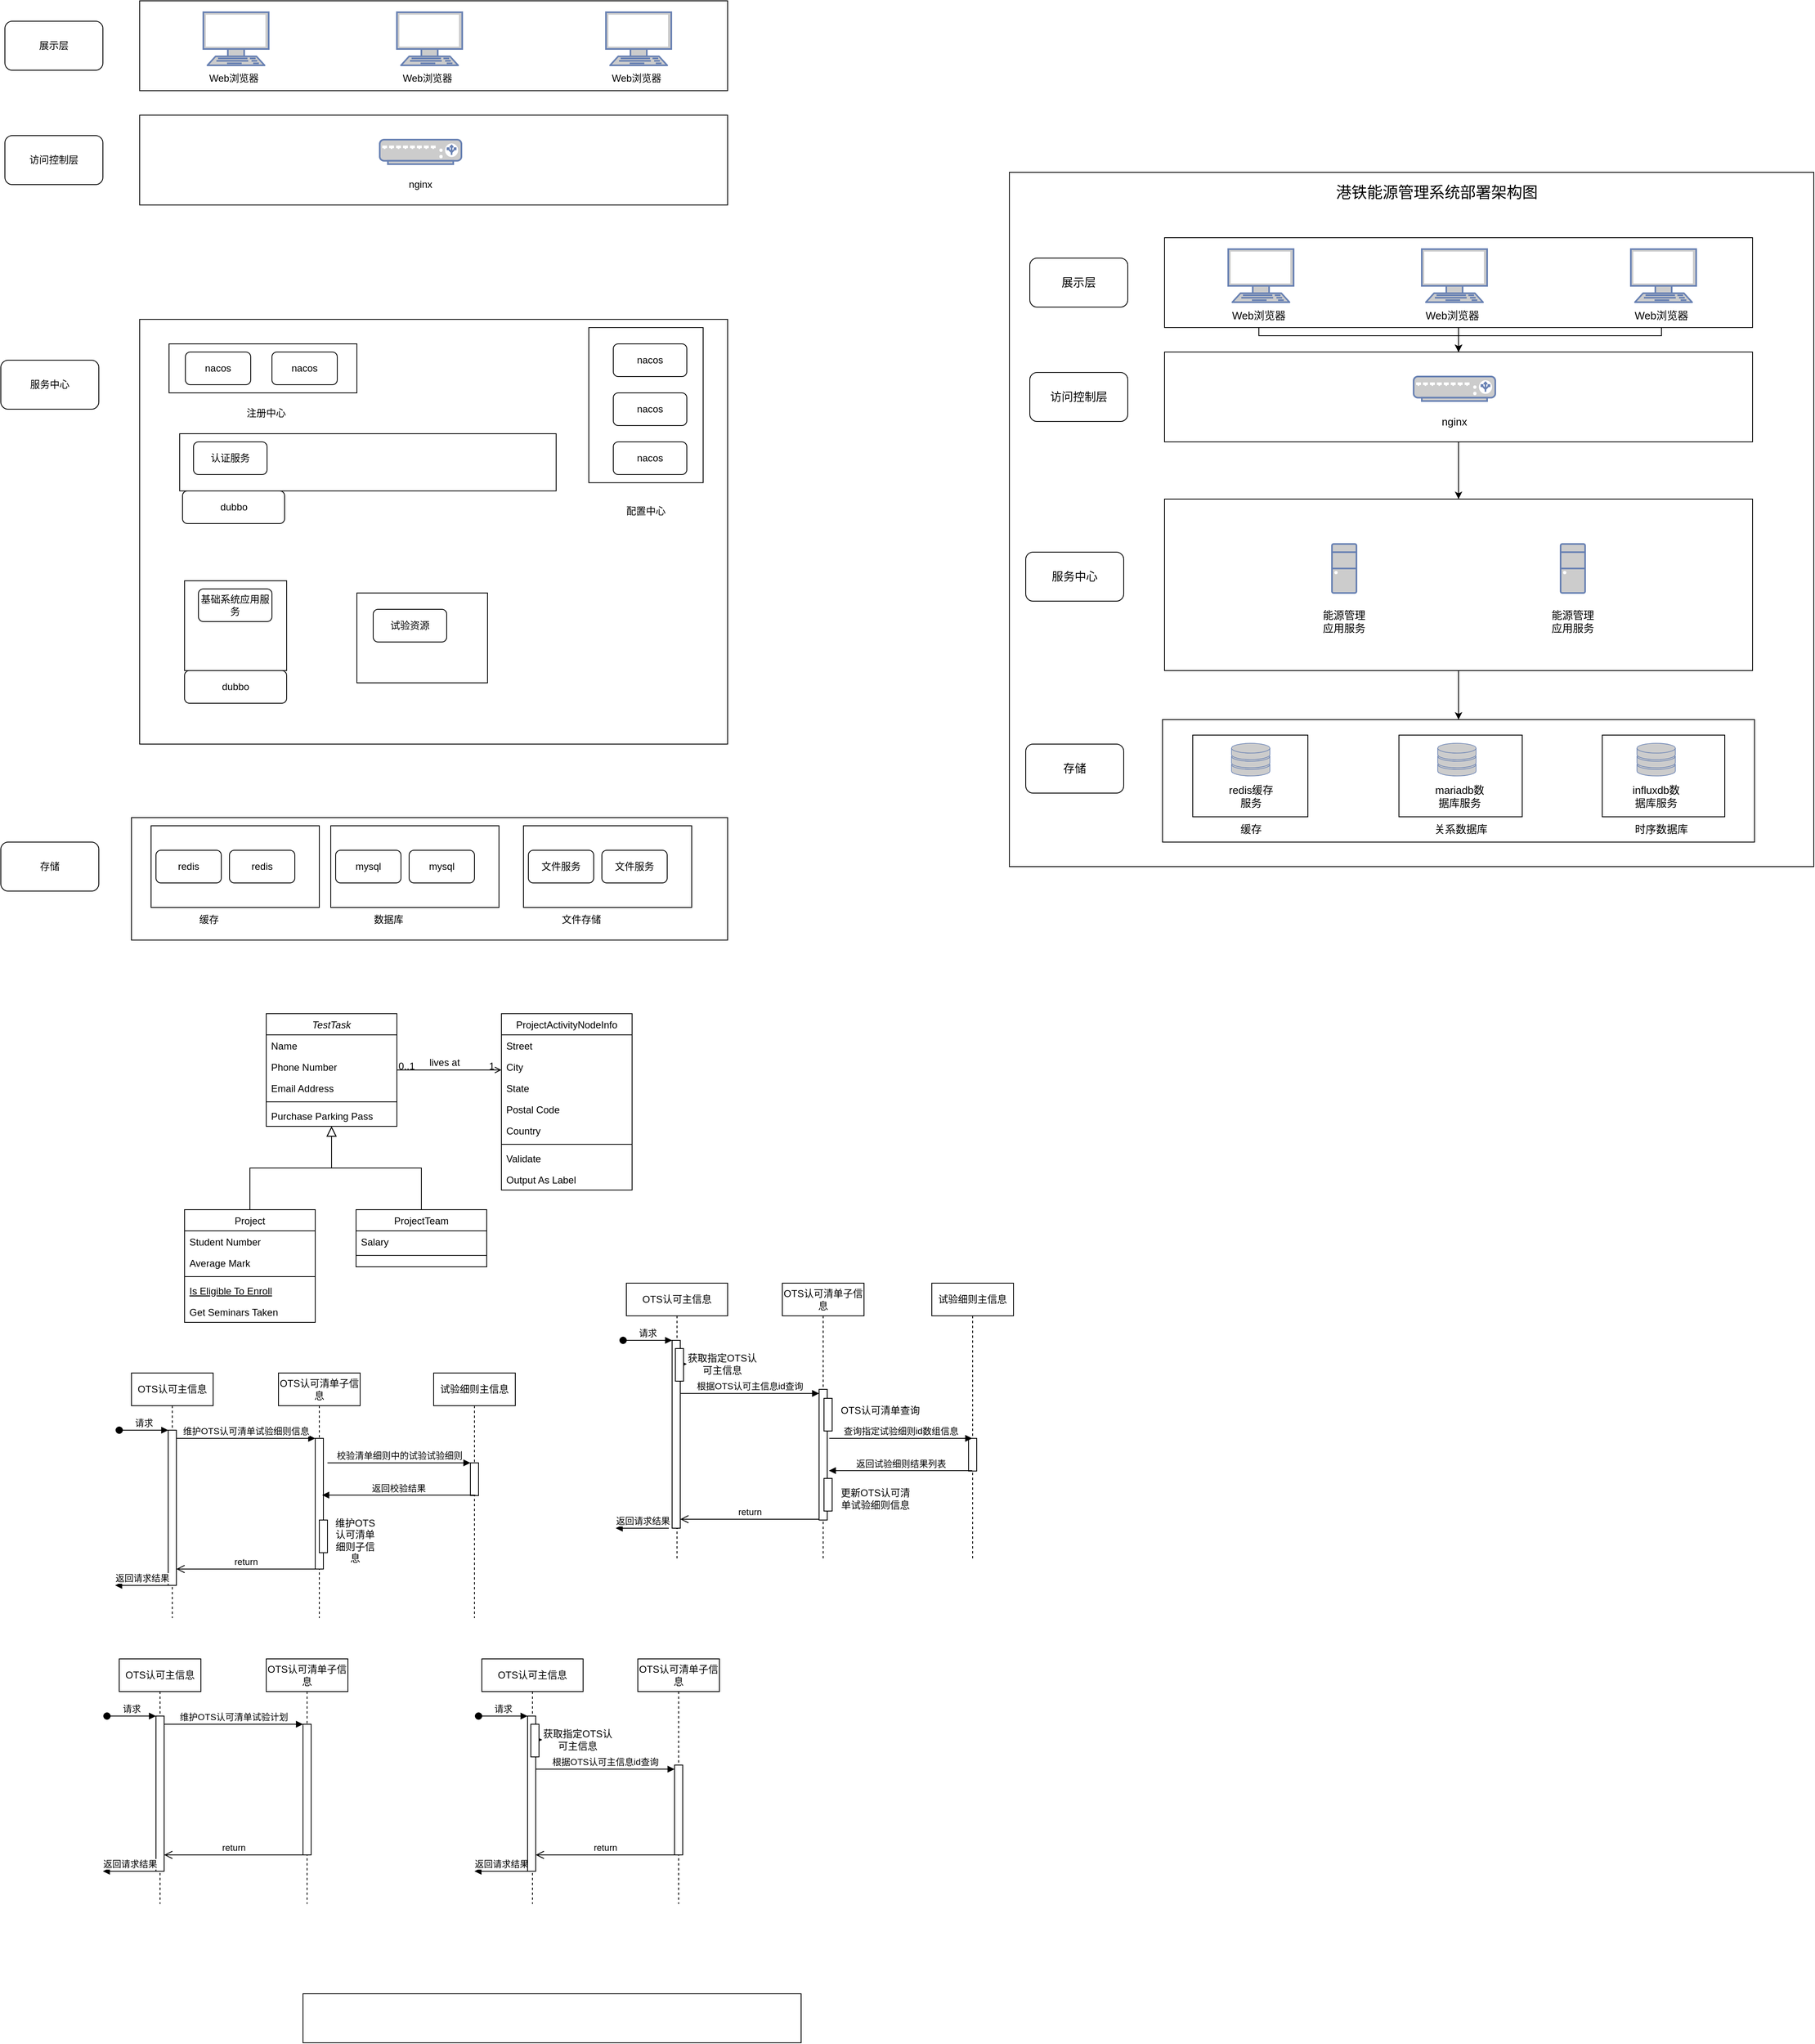 <mxfile version="22.0.8" type="github">
  <diagram name="第 1 页" id="N2apjxpWbYqQif2-I4x0">
    <mxGraphModel dx="1687" dy="2051" grid="1" gridSize="10" guides="1" tooltips="1" connect="1" arrows="1" fold="1" page="1" pageScale="1" pageWidth="827" pageHeight="1169" math="0" shadow="0">
      <root>
        <mxCell id="0" />
        <mxCell id="1" parent="0" />
        <mxCell id="O4YrnvuTXGR2Y_Uj8qS_-83" value="" style="rounded=0;whiteSpace=wrap;html=1;" vertex="1" parent="1">
          <mxGeometry x="1305" y="170" width="985" height="850" as="geometry" />
        </mxCell>
        <mxCell id="Pd4GgcT9B95wRbPPcqMi-3" value="服务中心" style="rounded=1;whiteSpace=wrap;html=1;" parent="1" vertex="1">
          <mxGeometry x="70" y="400" width="120" height="60" as="geometry" />
        </mxCell>
        <mxCell id="Pd4GgcT9B95wRbPPcqMi-9" value="" style="rounded=0;whiteSpace=wrap;html=1;" parent="1" vertex="1">
          <mxGeometry x="240" y="350" width="720" height="520" as="geometry" />
        </mxCell>
        <mxCell id="Pd4GgcT9B95wRbPPcqMi-10" value="" style="rounded=0;whiteSpace=wrap;html=1;" parent="1" vertex="1">
          <mxGeometry x="790" y="360" width="140" height="190" as="geometry" />
        </mxCell>
        <mxCell id="Pd4GgcT9B95wRbPPcqMi-11" value="nacos" style="rounded=1;whiteSpace=wrap;html=1;" parent="1" vertex="1">
          <mxGeometry x="820" y="380" width="90" height="40" as="geometry" />
        </mxCell>
        <mxCell id="Pd4GgcT9B95wRbPPcqMi-12" value="nacos" style="rounded=1;whiteSpace=wrap;html=1;" parent="1" vertex="1">
          <mxGeometry x="820" y="440" width="90" height="40" as="geometry" />
        </mxCell>
        <mxCell id="Pd4GgcT9B95wRbPPcqMi-13" value="nacos" style="rounded=1;whiteSpace=wrap;html=1;" parent="1" vertex="1">
          <mxGeometry x="820" y="500" width="90" height="40" as="geometry" />
        </mxCell>
        <mxCell id="Pd4GgcT9B95wRbPPcqMi-14" value="" style="rounded=0;whiteSpace=wrap;html=1;" parent="1" vertex="1">
          <mxGeometry x="295" y="670" width="125" height="110" as="geometry" />
        </mxCell>
        <mxCell id="Pd4GgcT9B95wRbPPcqMi-15" value="基础系统应用服务" style="rounded=1;whiteSpace=wrap;html=1;" parent="1" vertex="1">
          <mxGeometry x="312" y="680" width="90" height="40" as="geometry" />
        </mxCell>
        <mxCell id="Pd4GgcT9B95wRbPPcqMi-16" value="存储" style="rounded=1;whiteSpace=wrap;html=1;" parent="1" vertex="1">
          <mxGeometry x="70" y="990" width="120" height="60" as="geometry" />
        </mxCell>
        <mxCell id="Pd4GgcT9B95wRbPPcqMi-17" value="" style="rounded=0;whiteSpace=wrap;html=1;" parent="1" vertex="1">
          <mxGeometry x="230" y="960" width="730" height="150" as="geometry" />
        </mxCell>
        <mxCell id="Pd4GgcT9B95wRbPPcqMi-18" value="" style="rounded=0;whiteSpace=wrap;html=1;" parent="1" vertex="1">
          <mxGeometry x="254" y="970" width="206" height="100" as="geometry" />
        </mxCell>
        <mxCell id="Pd4GgcT9B95wRbPPcqMi-19" value="缓存" style="text;strokeColor=none;align=center;fillColor=none;html=1;verticalAlign=middle;whiteSpace=wrap;rounded=0;" parent="1" vertex="1">
          <mxGeometry x="295" y="1070" width="60" height="30" as="geometry" />
        </mxCell>
        <mxCell id="Pd4GgcT9B95wRbPPcqMi-20" value="redis" style="rounded=1;whiteSpace=wrap;html=1;" parent="1" vertex="1">
          <mxGeometry x="260" y="1000" width="80" height="40" as="geometry" />
        </mxCell>
        <mxCell id="Pd4GgcT9B95wRbPPcqMi-21" value="redis" style="rounded=1;whiteSpace=wrap;html=1;" parent="1" vertex="1">
          <mxGeometry x="350" y="1000" width="80" height="40" as="geometry" />
        </mxCell>
        <mxCell id="Pd4GgcT9B95wRbPPcqMi-22" value="" style="rounded=0;whiteSpace=wrap;html=1;" parent="1" vertex="1">
          <mxGeometry x="474" y="970" width="206" height="100" as="geometry" />
        </mxCell>
        <mxCell id="Pd4GgcT9B95wRbPPcqMi-23" value="数据库" style="text;strokeColor=none;align=center;fillColor=none;html=1;verticalAlign=middle;whiteSpace=wrap;rounded=0;" parent="1" vertex="1">
          <mxGeometry x="515" y="1070" width="60" height="30" as="geometry" />
        </mxCell>
        <mxCell id="Pd4GgcT9B95wRbPPcqMi-24" value="mysql" style="rounded=1;whiteSpace=wrap;html=1;" parent="1" vertex="1">
          <mxGeometry x="480" y="1000" width="80" height="40" as="geometry" />
        </mxCell>
        <mxCell id="Pd4GgcT9B95wRbPPcqMi-25" value="mysql" style="rounded=1;whiteSpace=wrap;html=1;" parent="1" vertex="1">
          <mxGeometry x="570" y="1000" width="80" height="40" as="geometry" />
        </mxCell>
        <mxCell id="Pd4GgcT9B95wRbPPcqMi-26" value="" style="rounded=0;whiteSpace=wrap;html=1;" parent="1" vertex="1">
          <mxGeometry x="710" y="970" width="206" height="100" as="geometry" />
        </mxCell>
        <mxCell id="Pd4GgcT9B95wRbPPcqMi-27" value="文件存储" style="text;strokeColor=none;align=center;fillColor=none;html=1;verticalAlign=middle;whiteSpace=wrap;rounded=0;" parent="1" vertex="1">
          <mxGeometry x="751" y="1070" width="60" height="30" as="geometry" />
        </mxCell>
        <mxCell id="Pd4GgcT9B95wRbPPcqMi-28" value="文件服务" style="rounded=1;whiteSpace=wrap;html=1;" parent="1" vertex="1">
          <mxGeometry x="716" y="1000" width="80" height="40" as="geometry" />
        </mxCell>
        <mxCell id="Pd4GgcT9B95wRbPPcqMi-29" value="文件服务" style="rounded=1;whiteSpace=wrap;html=1;" parent="1" vertex="1">
          <mxGeometry x="806" y="1000" width="80" height="40" as="geometry" />
        </mxCell>
        <mxCell id="33msQv8YJ-fLfwgcdkw9-1" value="TestTask" style="swimlane;fontStyle=2;align=center;verticalAlign=top;childLayout=stackLayout;horizontal=1;startSize=26;horizontalStack=0;resizeParent=1;resizeLast=0;collapsible=1;marginBottom=0;rounded=0;shadow=0;strokeWidth=1;" parent="1" vertex="1">
          <mxGeometry x="395" y="1200" width="160" height="138" as="geometry">
            <mxRectangle x="230" y="140" width="160" height="26" as="alternateBounds" />
          </mxGeometry>
        </mxCell>
        <mxCell id="33msQv8YJ-fLfwgcdkw9-2" value="Name" style="text;align=left;verticalAlign=top;spacingLeft=4;spacingRight=4;overflow=hidden;rotatable=0;points=[[0,0.5],[1,0.5]];portConstraint=eastwest;" parent="33msQv8YJ-fLfwgcdkw9-1" vertex="1">
          <mxGeometry y="26" width="160" height="26" as="geometry" />
        </mxCell>
        <mxCell id="33msQv8YJ-fLfwgcdkw9-3" value="Phone Number" style="text;align=left;verticalAlign=top;spacingLeft=4;spacingRight=4;overflow=hidden;rotatable=0;points=[[0,0.5],[1,0.5]];portConstraint=eastwest;rounded=0;shadow=0;html=0;" parent="33msQv8YJ-fLfwgcdkw9-1" vertex="1">
          <mxGeometry y="52" width="160" height="26" as="geometry" />
        </mxCell>
        <mxCell id="33msQv8YJ-fLfwgcdkw9-4" value="Email Address" style="text;align=left;verticalAlign=top;spacingLeft=4;spacingRight=4;overflow=hidden;rotatable=0;points=[[0,0.5],[1,0.5]];portConstraint=eastwest;rounded=0;shadow=0;html=0;" parent="33msQv8YJ-fLfwgcdkw9-1" vertex="1">
          <mxGeometry y="78" width="160" height="26" as="geometry" />
        </mxCell>
        <mxCell id="33msQv8YJ-fLfwgcdkw9-5" value="" style="line;html=1;strokeWidth=1;align=left;verticalAlign=middle;spacingTop=-1;spacingLeft=3;spacingRight=3;rotatable=0;labelPosition=right;points=[];portConstraint=eastwest;" parent="33msQv8YJ-fLfwgcdkw9-1" vertex="1">
          <mxGeometry y="104" width="160" height="8" as="geometry" />
        </mxCell>
        <mxCell id="33msQv8YJ-fLfwgcdkw9-6" value="Purchase Parking Pass" style="text;align=left;verticalAlign=top;spacingLeft=4;spacingRight=4;overflow=hidden;rotatable=0;points=[[0,0.5],[1,0.5]];portConstraint=eastwest;" parent="33msQv8YJ-fLfwgcdkw9-1" vertex="1">
          <mxGeometry y="112" width="160" height="26" as="geometry" />
        </mxCell>
        <mxCell id="33msQv8YJ-fLfwgcdkw9-7" value="Project" style="swimlane;fontStyle=0;align=center;verticalAlign=top;childLayout=stackLayout;horizontal=1;startSize=26;horizontalStack=0;resizeParent=1;resizeLast=0;collapsible=1;marginBottom=0;rounded=0;shadow=0;strokeWidth=1;" parent="1" vertex="1">
          <mxGeometry x="295" y="1440" width="160" height="138" as="geometry">
            <mxRectangle x="130" y="380" width="160" height="26" as="alternateBounds" />
          </mxGeometry>
        </mxCell>
        <mxCell id="33msQv8YJ-fLfwgcdkw9-8" value="Student Number" style="text;align=left;verticalAlign=top;spacingLeft=4;spacingRight=4;overflow=hidden;rotatable=0;points=[[0,0.5],[1,0.5]];portConstraint=eastwest;" parent="33msQv8YJ-fLfwgcdkw9-7" vertex="1">
          <mxGeometry y="26" width="160" height="26" as="geometry" />
        </mxCell>
        <mxCell id="33msQv8YJ-fLfwgcdkw9-9" value="Average Mark" style="text;align=left;verticalAlign=top;spacingLeft=4;spacingRight=4;overflow=hidden;rotatable=0;points=[[0,0.5],[1,0.5]];portConstraint=eastwest;rounded=0;shadow=0;html=0;" parent="33msQv8YJ-fLfwgcdkw9-7" vertex="1">
          <mxGeometry y="52" width="160" height="26" as="geometry" />
        </mxCell>
        <mxCell id="33msQv8YJ-fLfwgcdkw9-10" value="" style="line;html=1;strokeWidth=1;align=left;verticalAlign=middle;spacingTop=-1;spacingLeft=3;spacingRight=3;rotatable=0;labelPosition=right;points=[];portConstraint=eastwest;" parent="33msQv8YJ-fLfwgcdkw9-7" vertex="1">
          <mxGeometry y="78" width="160" height="8" as="geometry" />
        </mxCell>
        <mxCell id="33msQv8YJ-fLfwgcdkw9-11" value="Is Eligible To Enroll" style="text;align=left;verticalAlign=top;spacingLeft=4;spacingRight=4;overflow=hidden;rotatable=0;points=[[0,0.5],[1,0.5]];portConstraint=eastwest;fontStyle=4" parent="33msQv8YJ-fLfwgcdkw9-7" vertex="1">
          <mxGeometry y="86" width="160" height="26" as="geometry" />
        </mxCell>
        <mxCell id="33msQv8YJ-fLfwgcdkw9-12" value="Get Seminars Taken" style="text;align=left;verticalAlign=top;spacingLeft=4;spacingRight=4;overflow=hidden;rotatable=0;points=[[0,0.5],[1,0.5]];portConstraint=eastwest;" parent="33msQv8YJ-fLfwgcdkw9-7" vertex="1">
          <mxGeometry y="112" width="160" height="26" as="geometry" />
        </mxCell>
        <mxCell id="33msQv8YJ-fLfwgcdkw9-13" value="" style="endArrow=block;endSize=10;endFill=0;shadow=0;strokeWidth=1;rounded=0;edgeStyle=elbowEdgeStyle;elbow=vertical;" parent="1" source="33msQv8YJ-fLfwgcdkw9-7" target="33msQv8YJ-fLfwgcdkw9-1" edge="1">
          <mxGeometry width="160" relative="1" as="geometry">
            <mxPoint x="375" y="1283" as="sourcePoint" />
            <mxPoint x="375" y="1283" as="targetPoint" />
          </mxGeometry>
        </mxCell>
        <mxCell id="33msQv8YJ-fLfwgcdkw9-14" value="ProjectTeam" style="swimlane;fontStyle=0;align=center;verticalAlign=top;childLayout=stackLayout;horizontal=1;startSize=26;horizontalStack=0;resizeParent=1;resizeLast=0;collapsible=1;marginBottom=0;rounded=0;shadow=0;strokeWidth=1;" parent="1" vertex="1">
          <mxGeometry x="505" y="1440" width="160" height="70" as="geometry">
            <mxRectangle x="340" y="380" width="170" height="26" as="alternateBounds" />
          </mxGeometry>
        </mxCell>
        <mxCell id="33msQv8YJ-fLfwgcdkw9-15" value="Salary" style="text;align=left;verticalAlign=top;spacingLeft=4;spacingRight=4;overflow=hidden;rotatable=0;points=[[0,0.5],[1,0.5]];portConstraint=eastwest;" parent="33msQv8YJ-fLfwgcdkw9-14" vertex="1">
          <mxGeometry y="26" width="160" height="26" as="geometry" />
        </mxCell>
        <mxCell id="33msQv8YJ-fLfwgcdkw9-16" value="" style="line;html=1;strokeWidth=1;align=left;verticalAlign=middle;spacingTop=-1;spacingLeft=3;spacingRight=3;rotatable=0;labelPosition=right;points=[];portConstraint=eastwest;" parent="33msQv8YJ-fLfwgcdkw9-14" vertex="1">
          <mxGeometry y="52" width="160" height="8" as="geometry" />
        </mxCell>
        <mxCell id="33msQv8YJ-fLfwgcdkw9-17" value="" style="endArrow=block;endSize=10;endFill=0;shadow=0;strokeWidth=1;rounded=0;edgeStyle=elbowEdgeStyle;elbow=vertical;" parent="1" source="33msQv8YJ-fLfwgcdkw9-14" target="33msQv8YJ-fLfwgcdkw9-1" edge="1">
          <mxGeometry width="160" relative="1" as="geometry">
            <mxPoint x="385" y="1453" as="sourcePoint" />
            <mxPoint x="485" y="1351" as="targetPoint" />
          </mxGeometry>
        </mxCell>
        <mxCell id="33msQv8YJ-fLfwgcdkw9-18" value="ProjectActivityNodeInfo" style="swimlane;fontStyle=0;align=center;verticalAlign=top;childLayout=stackLayout;horizontal=1;startSize=26;horizontalStack=0;resizeParent=1;resizeLast=0;collapsible=1;marginBottom=0;rounded=0;shadow=0;strokeWidth=1;" parent="1" vertex="1">
          <mxGeometry x="683" y="1200" width="160" height="216" as="geometry">
            <mxRectangle x="550" y="140" width="160" height="26" as="alternateBounds" />
          </mxGeometry>
        </mxCell>
        <mxCell id="33msQv8YJ-fLfwgcdkw9-19" value="Street" style="text;align=left;verticalAlign=top;spacingLeft=4;spacingRight=4;overflow=hidden;rotatable=0;points=[[0,0.5],[1,0.5]];portConstraint=eastwest;" parent="33msQv8YJ-fLfwgcdkw9-18" vertex="1">
          <mxGeometry y="26" width="160" height="26" as="geometry" />
        </mxCell>
        <mxCell id="33msQv8YJ-fLfwgcdkw9-20" value="City" style="text;align=left;verticalAlign=top;spacingLeft=4;spacingRight=4;overflow=hidden;rotatable=0;points=[[0,0.5],[1,0.5]];portConstraint=eastwest;rounded=0;shadow=0;html=0;" parent="33msQv8YJ-fLfwgcdkw9-18" vertex="1">
          <mxGeometry y="52" width="160" height="26" as="geometry" />
        </mxCell>
        <mxCell id="33msQv8YJ-fLfwgcdkw9-21" value="State" style="text;align=left;verticalAlign=top;spacingLeft=4;spacingRight=4;overflow=hidden;rotatable=0;points=[[0,0.5],[1,0.5]];portConstraint=eastwest;rounded=0;shadow=0;html=0;" parent="33msQv8YJ-fLfwgcdkw9-18" vertex="1">
          <mxGeometry y="78" width="160" height="26" as="geometry" />
        </mxCell>
        <mxCell id="33msQv8YJ-fLfwgcdkw9-22" value="Postal Code" style="text;align=left;verticalAlign=top;spacingLeft=4;spacingRight=4;overflow=hidden;rotatable=0;points=[[0,0.5],[1,0.5]];portConstraint=eastwest;rounded=0;shadow=0;html=0;" parent="33msQv8YJ-fLfwgcdkw9-18" vertex="1">
          <mxGeometry y="104" width="160" height="26" as="geometry" />
        </mxCell>
        <mxCell id="33msQv8YJ-fLfwgcdkw9-23" value="Country" style="text;align=left;verticalAlign=top;spacingLeft=4;spacingRight=4;overflow=hidden;rotatable=0;points=[[0,0.5],[1,0.5]];portConstraint=eastwest;rounded=0;shadow=0;html=0;" parent="33msQv8YJ-fLfwgcdkw9-18" vertex="1">
          <mxGeometry y="130" width="160" height="26" as="geometry" />
        </mxCell>
        <mxCell id="33msQv8YJ-fLfwgcdkw9-24" value="" style="line;html=1;strokeWidth=1;align=left;verticalAlign=middle;spacingTop=-1;spacingLeft=3;spacingRight=3;rotatable=0;labelPosition=right;points=[];portConstraint=eastwest;" parent="33msQv8YJ-fLfwgcdkw9-18" vertex="1">
          <mxGeometry y="156" width="160" height="8" as="geometry" />
        </mxCell>
        <mxCell id="33msQv8YJ-fLfwgcdkw9-25" value="Validate" style="text;align=left;verticalAlign=top;spacingLeft=4;spacingRight=4;overflow=hidden;rotatable=0;points=[[0,0.5],[1,0.5]];portConstraint=eastwest;" parent="33msQv8YJ-fLfwgcdkw9-18" vertex="1">
          <mxGeometry y="164" width="160" height="26" as="geometry" />
        </mxCell>
        <mxCell id="33msQv8YJ-fLfwgcdkw9-26" value="Output As Label" style="text;align=left;verticalAlign=top;spacingLeft=4;spacingRight=4;overflow=hidden;rotatable=0;points=[[0,0.5],[1,0.5]];portConstraint=eastwest;" parent="33msQv8YJ-fLfwgcdkw9-18" vertex="1">
          <mxGeometry y="190" width="160" height="26" as="geometry" />
        </mxCell>
        <mxCell id="33msQv8YJ-fLfwgcdkw9-27" value="" style="endArrow=open;shadow=0;strokeWidth=1;rounded=0;endFill=1;edgeStyle=elbowEdgeStyle;elbow=vertical;" parent="1" source="33msQv8YJ-fLfwgcdkw9-1" target="33msQv8YJ-fLfwgcdkw9-18" edge="1">
          <mxGeometry x="0.5" y="41" relative="1" as="geometry">
            <mxPoint x="555" y="1272" as="sourcePoint" />
            <mxPoint x="715" y="1272" as="targetPoint" />
            <mxPoint x="-40" y="32" as="offset" />
          </mxGeometry>
        </mxCell>
        <mxCell id="33msQv8YJ-fLfwgcdkw9-28" value="0..1" style="resizable=0;align=left;verticalAlign=bottom;labelBackgroundColor=none;fontSize=12;" parent="33msQv8YJ-fLfwgcdkw9-27" connectable="0" vertex="1">
          <mxGeometry x="-1" relative="1" as="geometry">
            <mxPoint y="4" as="offset" />
          </mxGeometry>
        </mxCell>
        <mxCell id="33msQv8YJ-fLfwgcdkw9-29" value="1" style="resizable=0;align=right;verticalAlign=bottom;labelBackgroundColor=none;fontSize=12;" parent="33msQv8YJ-fLfwgcdkw9-27" connectable="0" vertex="1">
          <mxGeometry x="1" relative="1" as="geometry">
            <mxPoint x="-7" y="4" as="offset" />
          </mxGeometry>
        </mxCell>
        <mxCell id="33msQv8YJ-fLfwgcdkw9-30" value="lives at" style="text;html=1;resizable=0;points=[];;align=center;verticalAlign=middle;labelBackgroundColor=none;rounded=0;shadow=0;strokeWidth=1;fontSize=12;" parent="33msQv8YJ-fLfwgcdkw9-27" vertex="1" connectable="0">
          <mxGeometry x="0.5" y="49" relative="1" as="geometry">
            <mxPoint x="-38" y="40" as="offset" />
          </mxGeometry>
        </mxCell>
        <mxCell id="4lNO0c6xA-xNhAJxHuzg-1" value="配置中心" style="text;strokeColor=none;align=center;fillColor=none;html=1;verticalAlign=middle;whiteSpace=wrap;rounded=0;" parent="1" vertex="1">
          <mxGeometry x="830" y="570" width="60" height="30" as="geometry" />
        </mxCell>
        <mxCell id="4lNO0c6xA-xNhAJxHuzg-3" value="" style="rounded=0;whiteSpace=wrap;html=1;" parent="1" vertex="1">
          <mxGeometry x="506" y="685" width="160" height="110" as="geometry" />
        </mxCell>
        <mxCell id="4lNO0c6xA-xNhAJxHuzg-4" value="试验资源" style="rounded=1;whiteSpace=wrap;html=1;" parent="1" vertex="1">
          <mxGeometry x="526" y="705" width="90" height="40" as="geometry" />
        </mxCell>
        <mxCell id="4lNO0c6xA-xNhAJxHuzg-5" value="" style="rounded=0;whiteSpace=wrap;html=1;" parent="1" vertex="1">
          <mxGeometry x="240" y="-40" width="720" height="110" as="geometry" />
        </mxCell>
        <mxCell id="4lNO0c6xA-xNhAJxHuzg-6" value="展示层" style="rounded=1;whiteSpace=wrap;html=1;" parent="1" vertex="1">
          <mxGeometry x="75" y="-15" width="120" height="60" as="geometry" />
        </mxCell>
        <mxCell id="4lNO0c6xA-xNhAJxHuzg-13" value="" style="rounded=0;whiteSpace=wrap;html=1;" parent="1" vertex="1">
          <mxGeometry x="240" y="100" width="720" height="110" as="geometry" />
        </mxCell>
        <mxCell id="4lNO0c6xA-xNhAJxHuzg-14" value="访问控制层" style="rounded=1;whiteSpace=wrap;html=1;" parent="1" vertex="1">
          <mxGeometry x="75" y="125" width="120" height="60" as="geometry" />
        </mxCell>
        <mxCell id="4lNO0c6xA-xNhAJxHuzg-17" value="&lt;font style=&quot;font-size: 19px;&quot;&gt;港铁能源管理系统部署架构图&lt;/font&gt;" style="text;strokeColor=none;align=center;fillColor=none;html=1;verticalAlign=middle;whiteSpace=wrap;rounded=0;" parent="1" vertex="1">
          <mxGeometry x="1647" y="180" width="363" height="30" as="geometry" />
        </mxCell>
        <mxCell id="Pd4GgcT9B95wRbPPcqMi-5" value="" style="rounded=0;whiteSpace=wrap;html=1;" parent="1" vertex="1">
          <mxGeometry x="276" y="380" width="230" height="60" as="geometry" />
        </mxCell>
        <mxCell id="Pd4GgcT9B95wRbPPcqMi-7" value="nacos" style="rounded=1;whiteSpace=wrap;html=1;" parent="1" vertex="1">
          <mxGeometry x="296" y="390" width="80" height="40" as="geometry" />
        </mxCell>
        <mxCell id="Pd4GgcT9B95wRbPPcqMi-8" value="nacos" style="rounded=1;whiteSpace=wrap;html=1;" parent="1" vertex="1">
          <mxGeometry x="402" y="390" width="80" height="40" as="geometry" />
        </mxCell>
        <mxCell id="4lNO0c6xA-xNhAJxHuzg-21" value="注册中心" style="text;strokeColor=none;align=center;fillColor=none;html=1;verticalAlign=middle;whiteSpace=wrap;rounded=0;" parent="1" vertex="1">
          <mxGeometry x="365" y="450" width="60" height="30" as="geometry" />
        </mxCell>
        <mxCell id="4lNO0c6xA-xNhAJxHuzg-22" value="dubbo" style="rounded=1;whiteSpace=wrap;html=1;" parent="1" vertex="1">
          <mxGeometry x="295" y="780" width="125" height="40" as="geometry" />
        </mxCell>
        <mxCell id="4lNO0c6xA-xNhAJxHuzg-23" value="" style="rounded=0;whiteSpace=wrap;html=1;" parent="1" vertex="1">
          <mxGeometry x="289" y="490" width="461" height="70" as="geometry" />
        </mxCell>
        <mxCell id="4lNO0c6xA-xNhAJxHuzg-24" value="认证服务" style="rounded=1;whiteSpace=wrap;html=1;" parent="1" vertex="1">
          <mxGeometry x="306" y="500" width="90" height="40" as="geometry" />
        </mxCell>
        <mxCell id="4lNO0c6xA-xNhAJxHuzg-25" value="dubbo" style="rounded=1;whiteSpace=wrap;html=1;" parent="1" vertex="1">
          <mxGeometry x="292.5" y="560" width="125" height="40" as="geometry" />
        </mxCell>
        <mxCell id="GepXlwdQvqpXyO91F343-1" value="OTS认可主信息" style="shape=umlLifeline;perimeter=lifelinePerimeter;whiteSpace=wrap;html=1;container=0;dropTarget=0;collapsible=0;recursiveResize=0;outlineConnect=0;portConstraint=eastwest;newEdgeStyle={&quot;edgeStyle&quot;:&quot;elbowEdgeStyle&quot;,&quot;elbow&quot;:&quot;vertical&quot;,&quot;curved&quot;:0,&quot;rounded&quot;:0};" parent="1" vertex="1">
          <mxGeometry x="230" y="1640" width="100" height="300" as="geometry" />
        </mxCell>
        <mxCell id="GepXlwdQvqpXyO91F343-2" value="" style="html=1;points=[];perimeter=orthogonalPerimeter;outlineConnect=0;targetShapes=umlLifeline;portConstraint=eastwest;newEdgeStyle={&quot;edgeStyle&quot;:&quot;elbowEdgeStyle&quot;,&quot;elbow&quot;:&quot;vertical&quot;,&quot;curved&quot;:0,&quot;rounded&quot;:0};" parent="GepXlwdQvqpXyO91F343-1" vertex="1">
          <mxGeometry x="45" y="70" width="10" height="190" as="geometry" />
        </mxCell>
        <mxCell id="GepXlwdQvqpXyO91F343-3" value="请求" style="html=1;verticalAlign=bottom;startArrow=oval;endArrow=block;startSize=8;edgeStyle=elbowEdgeStyle;elbow=vertical;curved=0;rounded=0;" parent="GepXlwdQvqpXyO91F343-1" target="GepXlwdQvqpXyO91F343-2" edge="1">
          <mxGeometry relative="1" as="geometry">
            <mxPoint x="-15" y="70" as="sourcePoint" />
          </mxGeometry>
        </mxCell>
        <mxCell id="GepXlwdQvqpXyO91F343-5" value="OTS认可清单子信息" style="shape=umlLifeline;perimeter=lifelinePerimeter;whiteSpace=wrap;html=1;container=0;dropTarget=0;collapsible=0;recursiveResize=0;outlineConnect=0;portConstraint=eastwest;newEdgeStyle={&quot;edgeStyle&quot;:&quot;elbowEdgeStyle&quot;,&quot;elbow&quot;:&quot;vertical&quot;,&quot;curved&quot;:0,&quot;rounded&quot;:0};" parent="1" vertex="1">
          <mxGeometry x="410" y="1640" width="100" height="300" as="geometry" />
        </mxCell>
        <mxCell id="GepXlwdQvqpXyO91F343-6" value="" style="html=1;points=[];perimeter=orthogonalPerimeter;outlineConnect=0;targetShapes=umlLifeline;portConstraint=eastwest;newEdgeStyle={&quot;edgeStyle&quot;:&quot;elbowEdgeStyle&quot;,&quot;elbow&quot;:&quot;vertical&quot;,&quot;curved&quot;:0,&quot;rounded&quot;:0};" parent="GepXlwdQvqpXyO91F343-5" vertex="1">
          <mxGeometry x="45" y="80" width="10" height="160" as="geometry" />
        </mxCell>
        <mxCell id="GepXlwdQvqpXyO91F343-4" value="" style="html=1;points=[];perimeter=orthogonalPerimeter;outlineConnect=0;targetShapes=umlLifeline;portConstraint=eastwest;newEdgeStyle={&quot;edgeStyle&quot;:&quot;elbowEdgeStyle&quot;,&quot;elbow&quot;:&quot;vertical&quot;,&quot;curved&quot;:0,&quot;rounded&quot;:0};" parent="GepXlwdQvqpXyO91F343-5" vertex="1">
          <mxGeometry x="50" y="180" width="10" height="40" as="geometry" />
        </mxCell>
        <mxCell id="GepXlwdQvqpXyO91F343-7" value="维护OTS认可清单试验细则信息" style="html=1;verticalAlign=bottom;endArrow=block;edgeStyle=elbowEdgeStyle;elbow=vertical;curved=0;rounded=0;" parent="1" source="GepXlwdQvqpXyO91F343-2" target="GepXlwdQvqpXyO91F343-6" edge="1">
          <mxGeometry relative="1" as="geometry">
            <mxPoint x="385" y="1730" as="sourcePoint" />
            <Array as="points">
              <mxPoint x="370" y="1720" />
            </Array>
          </mxGeometry>
        </mxCell>
        <mxCell id="GepXlwdQvqpXyO91F343-8" value="return" style="html=1;verticalAlign=bottom;endArrow=open;endSize=8;edgeStyle=elbowEdgeStyle;elbow=vertical;curved=0;rounded=0;" parent="1" source="GepXlwdQvqpXyO91F343-6" target="GepXlwdQvqpXyO91F343-2" edge="1">
          <mxGeometry relative="1" as="geometry">
            <mxPoint x="385" y="1805" as="targetPoint" />
            <Array as="points">
              <mxPoint x="380" y="1880" />
            </Array>
          </mxGeometry>
        </mxCell>
        <mxCell id="JtlpZqqgeSd22oeA1jQs-1" value="试验细则主信息" style="shape=umlLifeline;perimeter=lifelinePerimeter;whiteSpace=wrap;html=1;container=0;dropTarget=0;collapsible=0;recursiveResize=0;outlineConnect=0;portConstraint=eastwest;newEdgeStyle={&quot;edgeStyle&quot;:&quot;elbowEdgeStyle&quot;,&quot;elbow&quot;:&quot;vertical&quot;,&quot;curved&quot;:0,&quot;rounded&quot;:0};" parent="1" vertex="1">
          <mxGeometry x="600" y="1640" width="100" height="300" as="geometry" />
        </mxCell>
        <mxCell id="JtlpZqqgeSd22oeA1jQs-2" value="" style="html=1;points=[];perimeter=orthogonalPerimeter;outlineConnect=0;targetShapes=umlLifeline;portConstraint=eastwest;newEdgeStyle={&quot;edgeStyle&quot;:&quot;elbowEdgeStyle&quot;,&quot;elbow&quot;:&quot;vertical&quot;,&quot;curved&quot;:0,&quot;rounded&quot;:0};" parent="JtlpZqqgeSd22oeA1jQs-1" vertex="1">
          <mxGeometry x="45" y="110" width="10" height="40" as="geometry" />
        </mxCell>
        <mxCell id="JtlpZqqgeSd22oeA1jQs-3" value="校验清单细则中的试验试验细则" style="html=1;verticalAlign=bottom;endArrow=block;edgeStyle=elbowEdgeStyle;elbow=vertical;curved=0;rounded=0;" parent="1" edge="1">
          <mxGeometry relative="1" as="geometry">
            <mxPoint x="470" y="1750" as="sourcePoint" />
            <Array as="points">
              <mxPoint x="560" y="1750" />
            </Array>
            <mxPoint x="645" y="1750" as="targetPoint" />
          </mxGeometry>
        </mxCell>
        <mxCell id="JtlpZqqgeSd22oeA1jQs-4" value="返回校验结果" style="html=1;verticalAlign=bottom;endArrow=block;edgeStyle=elbowEdgeStyle;elbow=vertical;curved=0;rounded=0;" parent="1" edge="1">
          <mxGeometry relative="1" as="geometry">
            <mxPoint x="651" y="1789.5" as="sourcePoint" />
            <Array as="points">
              <mxPoint x="576" y="1789.5" />
            </Array>
            <mxPoint x="463.5" y="1789.5" as="targetPoint" />
          </mxGeometry>
        </mxCell>
        <mxCell id="JtlpZqqgeSd22oeA1jQs-5" value="维护OTS认可清单细则子信息" style="text;strokeColor=none;align=center;fillColor=none;html=1;verticalAlign=middle;whiteSpace=wrap;rounded=0;" parent="1" vertex="1">
          <mxGeometry x="474" y="1830" width="60" height="30" as="geometry" />
        </mxCell>
        <mxCell id="JtlpZqqgeSd22oeA1jQs-6" value="返回请求结果" style="html=1;verticalAlign=bottom;endArrow=block;edgeStyle=elbowEdgeStyle;elbow=horizontal;curved=0;rounded=0;endFill=1;" parent="1" edge="1">
          <mxGeometry relative="1" as="geometry">
            <mxPoint x="210" y="1900" as="targetPoint" />
            <Array as="points" />
            <mxPoint x="275" y="1900" as="sourcePoint" />
          </mxGeometry>
        </mxCell>
        <mxCell id="PaS30crkZEAZcp3G5a0k-9" value="OTS认可主信息" style="shape=umlLifeline;perimeter=lifelinePerimeter;whiteSpace=wrap;html=1;container=0;dropTarget=0;collapsible=0;recursiveResize=0;outlineConnect=0;portConstraint=eastwest;newEdgeStyle={&quot;edgeStyle&quot;:&quot;elbowEdgeStyle&quot;,&quot;elbow&quot;:&quot;vertical&quot;,&quot;curved&quot;:0,&quot;rounded&quot;:0};" parent="1" vertex="1">
          <mxGeometry x="215" y="1990" width="100" height="300" as="geometry" />
        </mxCell>
        <mxCell id="PaS30crkZEAZcp3G5a0k-10" value="" style="html=1;points=[];perimeter=orthogonalPerimeter;outlineConnect=0;targetShapes=umlLifeline;portConstraint=eastwest;newEdgeStyle={&quot;edgeStyle&quot;:&quot;elbowEdgeStyle&quot;,&quot;elbow&quot;:&quot;vertical&quot;,&quot;curved&quot;:0,&quot;rounded&quot;:0};" parent="PaS30crkZEAZcp3G5a0k-9" vertex="1">
          <mxGeometry x="45" y="70" width="10" height="190" as="geometry" />
        </mxCell>
        <mxCell id="PaS30crkZEAZcp3G5a0k-11" value="请求" style="html=1;verticalAlign=bottom;startArrow=oval;endArrow=block;startSize=8;edgeStyle=elbowEdgeStyle;elbow=vertical;curved=0;rounded=0;" parent="PaS30crkZEAZcp3G5a0k-9" target="PaS30crkZEAZcp3G5a0k-10" edge="1">
          <mxGeometry relative="1" as="geometry">
            <mxPoint x="-15" y="70" as="sourcePoint" />
          </mxGeometry>
        </mxCell>
        <mxCell id="PaS30crkZEAZcp3G5a0k-12" value="OTS认可清单子信息" style="shape=umlLifeline;perimeter=lifelinePerimeter;whiteSpace=wrap;html=1;container=0;dropTarget=0;collapsible=0;recursiveResize=0;outlineConnect=0;portConstraint=eastwest;newEdgeStyle={&quot;edgeStyle&quot;:&quot;elbowEdgeStyle&quot;,&quot;elbow&quot;:&quot;vertical&quot;,&quot;curved&quot;:0,&quot;rounded&quot;:0};" parent="1" vertex="1">
          <mxGeometry x="395" y="1990" width="100" height="300" as="geometry" />
        </mxCell>
        <mxCell id="PaS30crkZEAZcp3G5a0k-13" value="" style="html=1;points=[];perimeter=orthogonalPerimeter;outlineConnect=0;targetShapes=umlLifeline;portConstraint=eastwest;newEdgeStyle={&quot;edgeStyle&quot;:&quot;elbowEdgeStyle&quot;,&quot;elbow&quot;:&quot;vertical&quot;,&quot;curved&quot;:0,&quot;rounded&quot;:0};" parent="PaS30crkZEAZcp3G5a0k-12" vertex="1">
          <mxGeometry x="45" y="80" width="10" height="160" as="geometry" />
        </mxCell>
        <mxCell id="PaS30crkZEAZcp3G5a0k-14" value="维护OTS认可清单试验计划" style="html=1;verticalAlign=bottom;endArrow=block;edgeStyle=elbowEdgeStyle;elbow=vertical;curved=0;rounded=0;" parent="1" source="PaS30crkZEAZcp3G5a0k-10" target="PaS30crkZEAZcp3G5a0k-13" edge="1">
          <mxGeometry relative="1" as="geometry">
            <mxPoint x="370" y="2080" as="sourcePoint" />
            <Array as="points">
              <mxPoint x="355" y="2070" />
            </Array>
          </mxGeometry>
        </mxCell>
        <mxCell id="PaS30crkZEAZcp3G5a0k-15" value="return" style="html=1;verticalAlign=bottom;endArrow=open;endSize=8;edgeStyle=elbowEdgeStyle;elbow=vertical;curved=0;rounded=0;" parent="1" source="PaS30crkZEAZcp3G5a0k-13" target="PaS30crkZEAZcp3G5a0k-10" edge="1">
          <mxGeometry relative="1" as="geometry">
            <mxPoint x="370" y="2155" as="targetPoint" />
            <Array as="points">
              <mxPoint x="365" y="2230" />
            </Array>
          </mxGeometry>
        </mxCell>
        <mxCell id="PaS30crkZEAZcp3G5a0k-16" value="返回请求结果" style="html=1;verticalAlign=bottom;endArrow=block;edgeStyle=elbowEdgeStyle;elbow=horizontal;curved=0;rounded=0;endFill=1;" parent="1" edge="1">
          <mxGeometry relative="1" as="geometry">
            <mxPoint x="195" y="2250" as="targetPoint" />
            <Array as="points" />
            <mxPoint x="260" y="2250" as="sourcePoint" />
          </mxGeometry>
        </mxCell>
        <mxCell id="PaS30crkZEAZcp3G5a0k-17" value="OTS认可主信息" style="shape=umlLifeline;perimeter=lifelinePerimeter;whiteSpace=wrap;html=1;container=0;dropTarget=0;collapsible=0;recursiveResize=0;outlineConnect=0;portConstraint=eastwest;newEdgeStyle={&quot;edgeStyle&quot;:&quot;elbowEdgeStyle&quot;,&quot;elbow&quot;:&quot;vertical&quot;,&quot;curved&quot;:0,&quot;rounded&quot;:0};" parent="1" vertex="1">
          <mxGeometry x="659" y="1990" width="124" height="300" as="geometry" />
        </mxCell>
        <mxCell id="PaS30crkZEAZcp3G5a0k-20" value="OTS认可清单子信息" style="shape=umlLifeline;perimeter=lifelinePerimeter;whiteSpace=wrap;html=1;container=0;dropTarget=0;collapsible=0;recursiveResize=0;outlineConnect=0;portConstraint=eastwest;newEdgeStyle={&quot;edgeStyle&quot;:&quot;elbowEdgeStyle&quot;,&quot;elbow&quot;:&quot;vertical&quot;,&quot;curved&quot;:0,&quot;rounded&quot;:0};" parent="1" vertex="1">
          <mxGeometry x="850" y="1990" width="100" height="300" as="geometry" />
        </mxCell>
        <mxCell id="PaS30crkZEAZcp3G5a0k-21" value="" style="html=1;points=[];perimeter=orthogonalPerimeter;outlineConnect=0;targetShapes=umlLifeline;portConstraint=eastwest;newEdgeStyle={&quot;edgeStyle&quot;:&quot;elbowEdgeStyle&quot;,&quot;elbow&quot;:&quot;vertical&quot;,&quot;curved&quot;:0,&quot;rounded&quot;:0};" parent="PaS30crkZEAZcp3G5a0k-20" vertex="1">
          <mxGeometry x="45" y="130" width="10" height="110" as="geometry" />
        </mxCell>
        <mxCell id="PaS30crkZEAZcp3G5a0k-22" value="根据OTS认可主信息id查询" style="html=1;verticalAlign=bottom;endArrow=block;edgeStyle=elbowEdgeStyle;elbow=vertical;curved=0;rounded=0;" parent="1" edge="1">
          <mxGeometry relative="1" as="geometry">
            <mxPoint x="725" y="2125" as="sourcePoint" />
            <Array as="points">
              <mxPoint x="810" y="2125" />
            </Array>
            <mxPoint x="895" y="2125" as="targetPoint" />
          </mxGeometry>
        </mxCell>
        <mxCell id="PaS30crkZEAZcp3G5a0k-23" value="return" style="html=1;verticalAlign=bottom;endArrow=open;endSize=8;edgeStyle=elbowEdgeStyle;elbow=vertical;curved=0;rounded=0;" parent="1" source="PaS30crkZEAZcp3G5a0k-21" target="PaS30crkZEAZcp3G5a0k-18" edge="1">
          <mxGeometry relative="1" as="geometry">
            <mxPoint x="825" y="2155" as="targetPoint" />
            <Array as="points">
              <mxPoint x="820" y="2230" />
            </Array>
          </mxGeometry>
        </mxCell>
        <mxCell id="PaS30crkZEAZcp3G5a0k-24" value="返回请求结果" style="html=1;verticalAlign=bottom;endArrow=block;edgeStyle=elbowEdgeStyle;elbow=horizontal;curved=0;rounded=0;endFill=1;" parent="1" edge="1">
          <mxGeometry relative="1" as="geometry">
            <mxPoint x="650" y="2250" as="targetPoint" />
            <Array as="points" />
            <mxPoint x="715" y="2250" as="sourcePoint" />
          </mxGeometry>
        </mxCell>
        <mxCell id="PaS30crkZEAZcp3G5a0k-18" value="" style="html=1;points=[];perimeter=orthogonalPerimeter;outlineConnect=0;targetShapes=umlLifeline;portConstraint=eastwest;newEdgeStyle={&quot;edgeStyle&quot;:&quot;elbowEdgeStyle&quot;,&quot;elbow&quot;:&quot;vertical&quot;,&quot;curved&quot;:0,&quot;rounded&quot;:0};" parent="1" vertex="1">
          <mxGeometry x="715" y="2060" width="10" height="190" as="geometry" />
        </mxCell>
        <mxCell id="PaS30crkZEAZcp3G5a0k-19" value="请求" style="html=1;verticalAlign=bottom;startArrow=oval;endArrow=block;startSize=8;edgeStyle=elbowEdgeStyle;elbow=vertical;curved=0;rounded=0;" parent="1" target="PaS30crkZEAZcp3G5a0k-18" edge="1">
          <mxGeometry relative="1" as="geometry">
            <mxPoint x="655" y="2060" as="sourcePoint" />
          </mxGeometry>
        </mxCell>
        <mxCell id="PaS30crkZEAZcp3G5a0k-27" value="" style="edgeStyle=elbowEdgeStyle;rounded=0;orthogonalLoop=1;jettySize=auto;html=1;elbow=vertical;curved=0;" parent="1" source="PaS30crkZEAZcp3G5a0k-25" target="PaS30crkZEAZcp3G5a0k-26" edge="1">
          <mxGeometry relative="1" as="geometry" />
        </mxCell>
        <mxCell id="PaS30crkZEAZcp3G5a0k-25" value="" style="html=1;points=[];perimeter=orthogonalPerimeter;outlineConnect=0;targetShapes=umlLifeline;portConstraint=eastwest;newEdgeStyle={&quot;edgeStyle&quot;:&quot;elbowEdgeStyle&quot;,&quot;elbow&quot;:&quot;vertical&quot;,&quot;curved&quot;:0,&quot;rounded&quot;:0};" parent="1" vertex="1">
          <mxGeometry x="719" y="2070" width="10" height="40" as="geometry" />
        </mxCell>
        <mxCell id="PaS30crkZEAZcp3G5a0k-26" value="获取指定OTS认可主信息" style="text;strokeColor=none;align=center;fillColor=none;html=1;verticalAlign=middle;whiteSpace=wrap;rounded=0;" parent="1" vertex="1">
          <mxGeometry x="733" y="2074" width="87" height="30" as="geometry" />
        </mxCell>
        <mxCell id="PaS30crkZEAZcp3G5a0k-53" value="OTS认可主信息" style="shape=umlLifeline;perimeter=lifelinePerimeter;whiteSpace=wrap;html=1;container=0;dropTarget=0;collapsible=0;recursiveResize=0;outlineConnect=0;portConstraint=eastwest;newEdgeStyle={&quot;edgeStyle&quot;:&quot;elbowEdgeStyle&quot;,&quot;elbow&quot;:&quot;vertical&quot;,&quot;curved&quot;:0,&quot;rounded&quot;:0};" parent="1" vertex="1">
          <mxGeometry x="836" y="1530" width="124" height="340" as="geometry" />
        </mxCell>
        <mxCell id="PaS30crkZEAZcp3G5a0k-54" value="OTS认可清单子信息" style="shape=umlLifeline;perimeter=lifelinePerimeter;whiteSpace=wrap;html=1;container=0;dropTarget=0;collapsible=0;recursiveResize=0;outlineConnect=0;portConstraint=eastwest;newEdgeStyle={&quot;edgeStyle&quot;:&quot;elbowEdgeStyle&quot;,&quot;elbow&quot;:&quot;vertical&quot;,&quot;curved&quot;:0,&quot;rounded&quot;:0};" parent="1" vertex="1">
          <mxGeometry x="1027" y="1530" width="100" height="340" as="geometry" />
        </mxCell>
        <mxCell id="PaS30crkZEAZcp3G5a0k-55" value="" style="html=1;points=[];perimeter=orthogonalPerimeter;outlineConnect=0;targetShapes=umlLifeline;portConstraint=eastwest;newEdgeStyle={&quot;edgeStyle&quot;:&quot;elbowEdgeStyle&quot;,&quot;elbow&quot;:&quot;vertical&quot;,&quot;curved&quot;:0,&quot;rounded&quot;:0};" parent="PaS30crkZEAZcp3G5a0k-54" vertex="1">
          <mxGeometry x="45" y="130" width="10" height="160" as="geometry" />
        </mxCell>
        <mxCell id="PaS30crkZEAZcp3G5a0k-56" value="根据OTS认可主信息id查询" style="html=1;verticalAlign=bottom;endArrow=block;edgeStyle=elbowEdgeStyle;elbow=vertical;curved=0;rounded=0;" parent="1" edge="1">
          <mxGeometry relative="1" as="geometry">
            <mxPoint x="902" y="1665" as="sourcePoint" />
            <Array as="points">
              <mxPoint x="987" y="1665" />
            </Array>
            <mxPoint x="1072" y="1665" as="targetPoint" />
          </mxGeometry>
        </mxCell>
        <mxCell id="PaS30crkZEAZcp3G5a0k-57" value="return" style="html=1;verticalAlign=bottom;endArrow=open;endSize=8;edgeStyle=elbowEdgeStyle;elbow=vertical;curved=0;rounded=0;" parent="1" edge="1">
          <mxGeometry relative="1" as="geometry">
            <mxPoint x="902" y="1819" as="targetPoint" />
            <Array as="points">
              <mxPoint x="997" y="1819" />
            </Array>
            <mxPoint x="1072" y="1819" as="sourcePoint" />
          </mxGeometry>
        </mxCell>
        <mxCell id="PaS30crkZEAZcp3G5a0k-58" value="返回请求结果" style="html=1;verticalAlign=bottom;endArrow=block;edgeStyle=elbowEdgeStyle;elbow=horizontal;curved=0;rounded=0;endFill=1;" parent="1" edge="1">
          <mxGeometry relative="1" as="geometry">
            <mxPoint x="823" y="1830" as="targetPoint" />
            <Array as="points" />
            <mxPoint x="888" y="1830" as="sourcePoint" />
          </mxGeometry>
        </mxCell>
        <mxCell id="PaS30crkZEAZcp3G5a0k-59" value="" style="html=1;points=[];perimeter=orthogonalPerimeter;outlineConnect=0;targetShapes=umlLifeline;portConstraint=eastwest;newEdgeStyle={&quot;edgeStyle&quot;:&quot;elbowEdgeStyle&quot;,&quot;elbow&quot;:&quot;vertical&quot;,&quot;curved&quot;:0,&quot;rounded&quot;:0};" parent="1" vertex="1">
          <mxGeometry x="892" y="1600" width="10" height="230" as="geometry" />
        </mxCell>
        <mxCell id="PaS30crkZEAZcp3G5a0k-60" value="请求" style="html=1;verticalAlign=bottom;startArrow=oval;endArrow=block;startSize=8;edgeStyle=elbowEdgeStyle;elbow=vertical;curved=0;rounded=0;" parent="1" target="PaS30crkZEAZcp3G5a0k-59" edge="1">
          <mxGeometry relative="1" as="geometry">
            <mxPoint x="832" y="1600" as="sourcePoint" />
          </mxGeometry>
        </mxCell>
        <mxCell id="PaS30crkZEAZcp3G5a0k-61" value="" style="edgeStyle=elbowEdgeStyle;rounded=0;orthogonalLoop=1;jettySize=auto;html=1;elbow=vertical;curved=0;" parent="1" source="PaS30crkZEAZcp3G5a0k-62" target="PaS30crkZEAZcp3G5a0k-63" edge="1">
          <mxGeometry relative="1" as="geometry" />
        </mxCell>
        <mxCell id="PaS30crkZEAZcp3G5a0k-62" value="" style="html=1;points=[];perimeter=orthogonalPerimeter;outlineConnect=0;targetShapes=umlLifeline;portConstraint=eastwest;newEdgeStyle={&quot;edgeStyle&quot;:&quot;elbowEdgeStyle&quot;,&quot;elbow&quot;:&quot;vertical&quot;,&quot;curved&quot;:0,&quot;rounded&quot;:0};" parent="1" vertex="1">
          <mxGeometry x="896" y="1610" width="10" height="40" as="geometry" />
        </mxCell>
        <mxCell id="PaS30crkZEAZcp3G5a0k-63" value="获取指定OTS认可主信息" style="text;strokeColor=none;align=center;fillColor=none;html=1;verticalAlign=middle;whiteSpace=wrap;rounded=0;" parent="1" vertex="1">
          <mxGeometry x="910" y="1614" width="87" height="30" as="geometry" />
        </mxCell>
        <mxCell id="PaS30crkZEAZcp3G5a0k-66" value="" style="html=1;points=[];perimeter=orthogonalPerimeter;outlineConnect=0;targetShapes=umlLifeline;portConstraint=eastwest;newEdgeStyle={&quot;edgeStyle&quot;:&quot;elbowEdgeStyle&quot;,&quot;elbow&quot;:&quot;vertical&quot;,&quot;curved&quot;:0,&quot;rounded&quot;:0};" parent="1" vertex="1">
          <mxGeometry x="1078" y="1671" width="10" height="40" as="geometry" />
        </mxCell>
        <mxCell id="PaS30crkZEAZcp3G5a0k-67" value="OTS认可清单查询" style="text;strokeColor=none;align=center;fillColor=none;html=1;verticalAlign=middle;whiteSpace=wrap;rounded=0;" parent="1" vertex="1">
          <mxGeometry x="1088" y="1671" width="118" height="30" as="geometry" />
        </mxCell>
        <mxCell id="PaS30crkZEAZcp3G5a0k-68" value="" style="html=1;points=[];perimeter=orthogonalPerimeter;outlineConnect=0;targetShapes=umlLifeline;portConstraint=eastwest;newEdgeStyle={&quot;edgeStyle&quot;:&quot;elbowEdgeStyle&quot;,&quot;elbow&quot;:&quot;vertical&quot;,&quot;curved&quot;:0,&quot;rounded&quot;:0};" parent="1" vertex="1">
          <mxGeometry x="1078" y="1769" width="10" height="40" as="geometry" />
        </mxCell>
        <mxCell id="PaS30crkZEAZcp3G5a0k-69" value="更新OTS认可清单试验细则信息" style="text;strokeColor=none;align=center;fillColor=none;html=1;verticalAlign=middle;whiteSpace=wrap;rounded=0;" parent="1" vertex="1">
          <mxGeometry x="1092" y="1779" width="98" height="30" as="geometry" />
        </mxCell>
        <mxCell id="PaS30crkZEAZcp3G5a0k-70" value="试验细则主信息" style="shape=umlLifeline;perimeter=lifelinePerimeter;whiteSpace=wrap;html=1;container=0;dropTarget=0;collapsible=0;recursiveResize=0;outlineConnect=0;portConstraint=eastwest;newEdgeStyle={&quot;edgeStyle&quot;:&quot;elbowEdgeStyle&quot;,&quot;elbow&quot;:&quot;vertical&quot;,&quot;curved&quot;:0,&quot;rounded&quot;:0};" parent="1" vertex="1">
          <mxGeometry x="1210" y="1530" width="100" height="340" as="geometry" />
        </mxCell>
        <mxCell id="PaS30crkZEAZcp3G5a0k-71" value="" style="html=1;points=[];perimeter=orthogonalPerimeter;outlineConnect=0;targetShapes=umlLifeline;portConstraint=eastwest;newEdgeStyle={&quot;edgeStyle&quot;:&quot;elbowEdgeStyle&quot;,&quot;elbow&quot;:&quot;vertical&quot;,&quot;curved&quot;:0,&quot;rounded&quot;:0};" parent="PaS30crkZEAZcp3G5a0k-70" vertex="1">
          <mxGeometry x="45" y="190" width="10" height="40" as="geometry" />
        </mxCell>
        <mxCell id="PaS30crkZEAZcp3G5a0k-72" value="查询指定试验细则id数组信息" style="html=1;verticalAlign=bottom;endArrow=block;edgeStyle=elbowEdgeStyle;elbow=vertical;curved=0;rounded=0;" parent="1" edge="1">
          <mxGeometry relative="1" as="geometry">
            <mxPoint x="1084.5" y="1720" as="sourcePoint" />
            <Array as="points">
              <mxPoint x="1174.5" y="1720" />
            </Array>
            <mxPoint x="1259.5" y="1720" as="targetPoint" />
          </mxGeometry>
        </mxCell>
        <mxCell id="PaS30crkZEAZcp3G5a0k-73" value="返回试验细则结果列表" style="html=1;verticalAlign=bottom;endArrow=block;edgeStyle=elbowEdgeStyle;elbow=vertical;curved=0;rounded=0;" parent="1" edge="1">
          <mxGeometry relative="1" as="geometry">
            <mxPoint x="1259.5" y="1759.5" as="sourcePoint" />
            <Array as="points">
              <mxPoint x="1184.5" y="1759.5" />
            </Array>
            <mxPoint x="1084" y="1760" as="targetPoint" />
          </mxGeometry>
        </mxCell>
        <mxCell id="O4YrnvuTXGR2Y_Uj8qS_-1" value="" style="rounded=0;whiteSpace=wrap;html=1;" vertex="1" parent="1">
          <mxGeometry x="440" y="2400" width="610" height="60" as="geometry" />
        </mxCell>
        <mxCell id="O4YrnvuTXGR2Y_Uj8qS_-2" value="" style="fontColor=#0066CC;verticalAlign=top;verticalLabelPosition=bottom;labelPosition=center;align=center;html=1;outlineConnect=0;fillColor=#CCCCCC;strokeColor=#6881B3;gradientColor=none;gradientDirection=north;strokeWidth=2;shape=mxgraph.networks.terminal;" vertex="1" parent="1">
          <mxGeometry x="318" y="-26" width="80" height="65" as="geometry" />
        </mxCell>
        <mxCell id="O4YrnvuTXGR2Y_Uj8qS_-5" value="Web浏览器" style="text;strokeColor=none;align=center;fillColor=none;html=1;verticalAlign=middle;whiteSpace=wrap;rounded=0;" vertex="1" parent="1">
          <mxGeometry x="319" y="40" width="73" height="30" as="geometry" />
        </mxCell>
        <mxCell id="O4YrnvuTXGR2Y_Uj8qS_-8" value="" style="fontColor=#0066CC;verticalAlign=top;verticalLabelPosition=bottom;labelPosition=center;align=center;html=1;outlineConnect=0;fillColor=#CCCCCC;strokeColor=#6881B3;gradientColor=none;gradientDirection=north;strokeWidth=2;shape=mxgraph.networks.terminal;" vertex="1" parent="1">
          <mxGeometry x="555" y="-26" width="80" height="65" as="geometry" />
        </mxCell>
        <mxCell id="O4YrnvuTXGR2Y_Uj8qS_-9" value="Web浏览器" style="text;strokeColor=none;align=center;fillColor=none;html=1;verticalAlign=middle;whiteSpace=wrap;rounded=0;" vertex="1" parent="1">
          <mxGeometry x="556" y="40" width="73" height="30" as="geometry" />
        </mxCell>
        <mxCell id="O4YrnvuTXGR2Y_Uj8qS_-10" value="" style="fontColor=#0066CC;verticalAlign=top;verticalLabelPosition=bottom;labelPosition=center;align=center;html=1;outlineConnect=0;fillColor=#CCCCCC;strokeColor=#6881B3;gradientColor=none;gradientDirection=north;strokeWidth=2;shape=mxgraph.networks.terminal;" vertex="1" parent="1">
          <mxGeometry x="811" y="-26" width="80" height="65" as="geometry" />
        </mxCell>
        <mxCell id="O4YrnvuTXGR2Y_Uj8qS_-11" value="Web浏览器" style="text;strokeColor=none;align=center;fillColor=none;html=1;verticalAlign=middle;whiteSpace=wrap;rounded=0;" vertex="1" parent="1">
          <mxGeometry x="812" y="40" width="73" height="30" as="geometry" />
        </mxCell>
        <mxCell id="O4YrnvuTXGR2Y_Uj8qS_-13" value="" style="fontColor=#0066CC;verticalAlign=top;verticalLabelPosition=bottom;labelPosition=center;align=center;html=1;outlineConnect=0;fillColor=#CCCCCC;strokeColor=#6881B3;gradientColor=none;gradientDirection=north;strokeWidth=2;shape=mxgraph.networks.load_balancer;" vertex="1" parent="1">
          <mxGeometry x="534" y="130" width="100" height="30" as="geometry" />
        </mxCell>
        <mxCell id="O4YrnvuTXGR2Y_Uj8qS_-14" value="nginx" style="text;strokeColor=none;align=center;fillColor=none;html=1;verticalAlign=middle;whiteSpace=wrap;rounded=0;" vertex="1" parent="1">
          <mxGeometry x="554" y="170" width="60" height="30" as="geometry" />
        </mxCell>
        <mxCell id="O4YrnvuTXGR2Y_Uj8qS_-15" value="" style="rounded=0;whiteSpace=wrap;html=1;" vertex="1" parent="1">
          <mxGeometry x="1495" y="250" width="720" height="110" as="geometry" />
        </mxCell>
        <mxCell id="O4YrnvuTXGR2Y_Uj8qS_-16" value="展示层" style="rounded=1;whiteSpace=wrap;html=1;fontSize=14;" vertex="1" parent="1">
          <mxGeometry x="1330" y="275" width="120" height="60" as="geometry" />
        </mxCell>
        <mxCell id="O4YrnvuTXGR2Y_Uj8qS_-81" style="edgeStyle=orthogonalEdgeStyle;rounded=0;orthogonalLoop=1;jettySize=auto;html=1;exitX=0.5;exitY=1;exitDx=0;exitDy=0;entryX=0.5;entryY=0;entryDx=0;entryDy=0;" edge="1" parent="1" source="O4YrnvuTXGR2Y_Uj8qS_-17" target="O4YrnvuTXGR2Y_Uj8qS_-60">
          <mxGeometry relative="1" as="geometry" />
        </mxCell>
        <mxCell id="O4YrnvuTXGR2Y_Uj8qS_-17" value="" style="rounded=0;whiteSpace=wrap;html=1;" vertex="1" parent="1">
          <mxGeometry x="1495" y="390" width="720" height="110" as="geometry" />
        </mxCell>
        <mxCell id="O4YrnvuTXGR2Y_Uj8qS_-18" value="访问控制层" style="rounded=1;whiteSpace=wrap;html=1;fontSize=14;" vertex="1" parent="1">
          <mxGeometry x="1330" y="415" width="120" height="60" as="geometry" />
        </mxCell>
        <mxCell id="O4YrnvuTXGR2Y_Uj8qS_-19" value="" style="fontColor=#0066CC;verticalAlign=top;verticalLabelPosition=bottom;labelPosition=center;align=center;html=1;outlineConnect=0;fillColor=#CCCCCC;strokeColor=#6881B3;gradientColor=none;gradientDirection=north;strokeWidth=2;shape=mxgraph.networks.terminal;" vertex="1" parent="1">
          <mxGeometry x="1573" y="264" width="80" height="65" as="geometry" />
        </mxCell>
        <mxCell id="O4YrnvuTXGR2Y_Uj8qS_-72" style="rounded=0;orthogonalLoop=1;jettySize=auto;html=1;exitX=0.5;exitY=1;exitDx=0;exitDy=0;strokeColor=none;entryX=0.5;entryY=0;entryDx=0;entryDy=0;entryPerimeter=0;" edge="1" parent="1" source="O4YrnvuTXGR2Y_Uj8qS_-20" target="O4YrnvuTXGR2Y_Uj8qS_-25">
          <mxGeometry relative="1" as="geometry" />
        </mxCell>
        <mxCell id="O4YrnvuTXGR2Y_Uj8qS_-78" style="edgeStyle=orthogonalEdgeStyle;rounded=0;orthogonalLoop=1;jettySize=auto;html=1;exitX=0.5;exitY=1;exitDx=0;exitDy=0;entryX=0.5;entryY=0;entryDx=0;entryDy=0;" edge="1" parent="1" source="O4YrnvuTXGR2Y_Uj8qS_-20" target="O4YrnvuTXGR2Y_Uj8qS_-17">
          <mxGeometry relative="1" as="geometry">
            <Array as="points">
              <mxPoint x="1611" y="370" />
              <mxPoint x="1855" y="370" />
            </Array>
          </mxGeometry>
        </mxCell>
        <mxCell id="O4YrnvuTXGR2Y_Uj8qS_-20" value="Web浏览器" style="text;strokeColor=none;align=center;fillColor=none;html=1;verticalAlign=middle;whiteSpace=wrap;rounded=0;fontSize=13;" vertex="1" parent="1">
          <mxGeometry x="1574" y="330" width="73" height="30" as="geometry" />
        </mxCell>
        <mxCell id="O4YrnvuTXGR2Y_Uj8qS_-21" value="" style="fontColor=#0066CC;verticalAlign=top;verticalLabelPosition=bottom;labelPosition=center;align=center;html=1;outlineConnect=0;fillColor=#CCCCCC;strokeColor=#6881B3;gradientColor=none;gradientDirection=north;strokeWidth=2;shape=mxgraph.networks.terminal;" vertex="1" parent="1">
          <mxGeometry x="1810" y="264" width="80" height="65" as="geometry" />
        </mxCell>
        <mxCell id="O4YrnvuTXGR2Y_Uj8qS_-79" style="edgeStyle=orthogonalEdgeStyle;rounded=0;orthogonalLoop=1;jettySize=auto;html=1;exitX=0.5;exitY=1;exitDx=0;exitDy=0;entryX=0.5;entryY=0;entryDx=0;entryDy=0;" edge="1" parent="1" source="O4YrnvuTXGR2Y_Uj8qS_-22" target="O4YrnvuTXGR2Y_Uj8qS_-17">
          <mxGeometry relative="1" as="geometry" />
        </mxCell>
        <mxCell id="O4YrnvuTXGR2Y_Uj8qS_-22" value="Web浏览器" style="text;strokeColor=none;align=center;fillColor=none;html=1;verticalAlign=middle;whiteSpace=wrap;rounded=0;fontSize=13;" vertex="1" parent="1">
          <mxGeometry x="1811" y="330" width="73" height="30" as="geometry" />
        </mxCell>
        <mxCell id="O4YrnvuTXGR2Y_Uj8qS_-23" value="" style="fontColor=#0066CC;verticalAlign=top;verticalLabelPosition=bottom;labelPosition=center;align=center;html=1;outlineConnect=0;fillColor=#CCCCCC;strokeColor=#6881B3;gradientColor=none;gradientDirection=north;strokeWidth=2;shape=mxgraph.networks.terminal;" vertex="1" parent="1">
          <mxGeometry x="2066" y="264" width="80" height="65" as="geometry" />
        </mxCell>
        <mxCell id="O4YrnvuTXGR2Y_Uj8qS_-80" style="edgeStyle=orthogonalEdgeStyle;rounded=0;orthogonalLoop=1;jettySize=auto;html=1;exitX=0.5;exitY=1;exitDx=0;exitDy=0;entryX=0.5;entryY=0;entryDx=0;entryDy=0;" edge="1" parent="1" source="O4YrnvuTXGR2Y_Uj8qS_-24" target="O4YrnvuTXGR2Y_Uj8qS_-17">
          <mxGeometry relative="1" as="geometry">
            <Array as="points">
              <mxPoint x="2104" y="370" />
              <mxPoint x="1855" y="370" />
            </Array>
          </mxGeometry>
        </mxCell>
        <mxCell id="O4YrnvuTXGR2Y_Uj8qS_-24" value="Web浏览器" style="text;strokeColor=none;align=center;fillColor=none;html=1;verticalAlign=middle;whiteSpace=wrap;rounded=0;fontSize=13;" vertex="1" parent="1">
          <mxGeometry x="2067" y="330" width="73" height="30" as="geometry" />
        </mxCell>
        <mxCell id="O4YrnvuTXGR2Y_Uj8qS_-25" value="" style="fontColor=#0066CC;verticalAlign=top;verticalLabelPosition=bottom;labelPosition=center;align=center;html=1;outlineConnect=0;fillColor=#CCCCCC;strokeColor=#6881B3;gradientColor=none;gradientDirection=north;strokeWidth=2;shape=mxgraph.networks.load_balancer;" vertex="1" parent="1">
          <mxGeometry x="1800" y="420" width="100" height="30" as="geometry" />
        </mxCell>
        <mxCell id="O4YrnvuTXGR2Y_Uj8qS_-26" value="nginx" style="text;strokeColor=none;align=center;fillColor=none;html=1;verticalAlign=middle;whiteSpace=wrap;rounded=0;fontSize=13;" vertex="1" parent="1">
          <mxGeometry x="1820" y="460" width="60" height="30" as="geometry" />
        </mxCell>
        <mxCell id="O4YrnvuTXGR2Y_Uj8qS_-27" value="服务中心" style="rounded=1;whiteSpace=wrap;html=1;fontSize=14;" vertex="1" parent="1">
          <mxGeometry x="1325" y="635" width="120" height="60" as="geometry" />
        </mxCell>
        <mxCell id="O4YrnvuTXGR2Y_Uj8qS_-35" value="存储" style="rounded=1;whiteSpace=wrap;html=1;fontSize=14;" vertex="1" parent="1">
          <mxGeometry x="1325" y="870" width="120" height="60" as="geometry" />
        </mxCell>
        <mxCell id="O4YrnvuTXGR2Y_Uj8qS_-36" value="" style="rounded=0;whiteSpace=wrap;html=1;" vertex="1" parent="1">
          <mxGeometry x="1492.5" y="840" width="725" height="150" as="geometry" />
        </mxCell>
        <mxCell id="O4YrnvuTXGR2Y_Uj8qS_-37" value="" style="rounded=0;whiteSpace=wrap;html=1;" vertex="1" parent="1">
          <mxGeometry x="1529.5" y="859" width="141" height="100" as="geometry" />
        </mxCell>
        <mxCell id="O4YrnvuTXGR2Y_Uj8qS_-38" value="缓存" style="text;strokeColor=none;align=center;fillColor=none;html=1;verticalAlign=middle;whiteSpace=wrap;rounded=0;fontSize=13;" vertex="1" parent="1">
          <mxGeometry x="1570.5" y="959" width="60" height="30" as="geometry" />
        </mxCell>
        <mxCell id="O4YrnvuTXGR2Y_Uj8qS_-41" value="" style="rounded=0;whiteSpace=wrap;html=1;" vertex="1" parent="1">
          <mxGeometry x="1782" y="859" width="151" height="100" as="geometry" />
        </mxCell>
        <mxCell id="O4YrnvuTXGR2Y_Uj8qS_-42" value="关系数据库" style="text;strokeColor=none;align=center;fillColor=none;html=1;verticalAlign=middle;whiteSpace=wrap;rounded=0;fontSize=13;" vertex="1" parent="1">
          <mxGeometry x="1823" y="959" width="70" height="30" as="geometry" />
        </mxCell>
        <mxCell id="O4YrnvuTXGR2Y_Uj8qS_-45" value="" style="rounded=0;whiteSpace=wrap;html=1;" vertex="1" parent="1">
          <mxGeometry x="2031" y="859" width="150" height="100" as="geometry" />
        </mxCell>
        <mxCell id="O4YrnvuTXGR2Y_Uj8qS_-46" value="时序数据库" style="text;strokeColor=none;align=center;fillColor=none;html=1;verticalAlign=middle;whiteSpace=wrap;rounded=0;fontSize=13;" vertex="1" parent="1">
          <mxGeometry x="2067" y="959" width="73" height="30" as="geometry" />
        </mxCell>
        <mxCell id="O4YrnvuTXGR2Y_Uj8qS_-82" style="edgeStyle=orthogonalEdgeStyle;rounded=0;orthogonalLoop=1;jettySize=auto;html=1;exitX=0.5;exitY=1;exitDx=0;exitDy=0;entryX=0.5;entryY=0;entryDx=0;entryDy=0;" edge="1" parent="1" source="O4YrnvuTXGR2Y_Uj8qS_-60" target="O4YrnvuTXGR2Y_Uj8qS_-36">
          <mxGeometry relative="1" as="geometry" />
        </mxCell>
        <mxCell id="O4YrnvuTXGR2Y_Uj8qS_-60" value="" style="rounded=0;whiteSpace=wrap;html=1;" vertex="1" parent="1">
          <mxGeometry x="1495" y="570" width="720" height="210" as="geometry" />
        </mxCell>
        <mxCell id="O4YrnvuTXGR2Y_Uj8qS_-61" value="" style="fontColor=#0066CC;verticalAlign=top;verticalLabelPosition=bottom;labelPosition=center;align=center;html=1;outlineConnect=0;fillColor=#CCCCCC;strokeColor=#6881B3;gradientColor=none;gradientDirection=north;strokeWidth=2;shape=mxgraph.networks.desktop_pc;" vertex="1" parent="1">
          <mxGeometry x="1700" y="625" width="30" height="60" as="geometry" />
        </mxCell>
        <mxCell id="O4YrnvuTXGR2Y_Uj8qS_-62" value="能源管理应用服务" style="text;strokeColor=none;align=center;fillColor=none;html=1;verticalAlign=middle;whiteSpace=wrap;rounded=0;fontSize=13;" vertex="1" parent="1">
          <mxGeometry x="1685" y="695" width="60" height="50" as="geometry" />
        </mxCell>
        <mxCell id="O4YrnvuTXGR2Y_Uj8qS_-63" value="" style="fontColor=#0066CC;verticalAlign=top;verticalLabelPosition=bottom;labelPosition=center;align=center;html=1;outlineConnect=0;fillColor=#CCCCCC;strokeColor=#6881B3;gradientColor=none;gradientDirection=north;strokeWidth=2;shape=mxgraph.networks.desktop_pc;" vertex="1" parent="1">
          <mxGeometry x="1980" y="625" width="30" height="60" as="geometry" />
        </mxCell>
        <mxCell id="O4YrnvuTXGR2Y_Uj8qS_-64" value="能源管理应用服务" style="text;strokeColor=none;align=center;fillColor=none;html=1;verticalAlign=middle;whiteSpace=wrap;rounded=0;fontSize=13;" vertex="1" parent="1">
          <mxGeometry x="1965" y="695" width="60" height="50" as="geometry" />
        </mxCell>
        <mxCell id="O4YrnvuTXGR2Y_Uj8qS_-66" value="" style="fontColor=#0066CC;verticalAlign=top;verticalLabelPosition=bottom;labelPosition=center;align=center;html=1;outlineConnect=0;fillColor=#CCCCCC;strokeColor=#6881B3;gradientColor=none;gradientDirection=north;strokeWidth=2;shape=mxgraph.networks.storage;" vertex="1" parent="1">
          <mxGeometry x="1577" y="869" width="47" height="40" as="geometry" />
        </mxCell>
        <mxCell id="O4YrnvuTXGR2Y_Uj8qS_-67" value="redis缓存服务" style="text;strokeColor=none;align=center;fillColor=none;html=1;verticalAlign=middle;whiteSpace=wrap;rounded=0;fontSize=13;" vertex="1" parent="1">
          <mxGeometry x="1570.5" y="909" width="60" height="50" as="geometry" />
        </mxCell>
        <mxCell id="O4YrnvuTXGR2Y_Uj8qS_-68" value="" style="fontColor=#0066CC;verticalAlign=top;verticalLabelPosition=bottom;labelPosition=center;align=center;html=1;outlineConnect=0;fillColor=#CCCCCC;strokeColor=#6881B3;gradientColor=none;gradientDirection=north;strokeWidth=2;shape=mxgraph.networks.storage;" vertex="1" parent="1">
          <mxGeometry x="1829.5" y="869" width="47" height="40" as="geometry" />
        </mxCell>
        <mxCell id="O4YrnvuTXGR2Y_Uj8qS_-69" value="mariadb数据库服务" style="text;strokeColor=none;align=center;fillColor=none;html=1;verticalAlign=middle;whiteSpace=wrap;rounded=0;fontSize=13;" vertex="1" parent="1">
          <mxGeometry x="1823" y="909" width="67" height="50" as="geometry" />
        </mxCell>
        <mxCell id="O4YrnvuTXGR2Y_Uj8qS_-70" value="" style="fontColor=#0066CC;verticalAlign=top;verticalLabelPosition=bottom;labelPosition=center;align=center;html=1;outlineConnect=0;fillColor=#CCCCCC;strokeColor=#6881B3;gradientColor=none;gradientDirection=north;strokeWidth=2;shape=mxgraph.networks.storage;" vertex="1" parent="1">
          <mxGeometry x="2073.5" y="869" width="47" height="40" as="geometry" />
        </mxCell>
        <mxCell id="O4YrnvuTXGR2Y_Uj8qS_-71" value="influxdb数据库服务" style="text;strokeColor=none;align=center;fillColor=none;html=1;verticalAlign=middle;whiteSpace=wrap;rounded=0;fontSize=13;" vertex="1" parent="1">
          <mxGeometry x="2067" y="909" width="60" height="50" as="geometry" />
        </mxCell>
      </root>
    </mxGraphModel>
  </diagram>
</mxfile>
